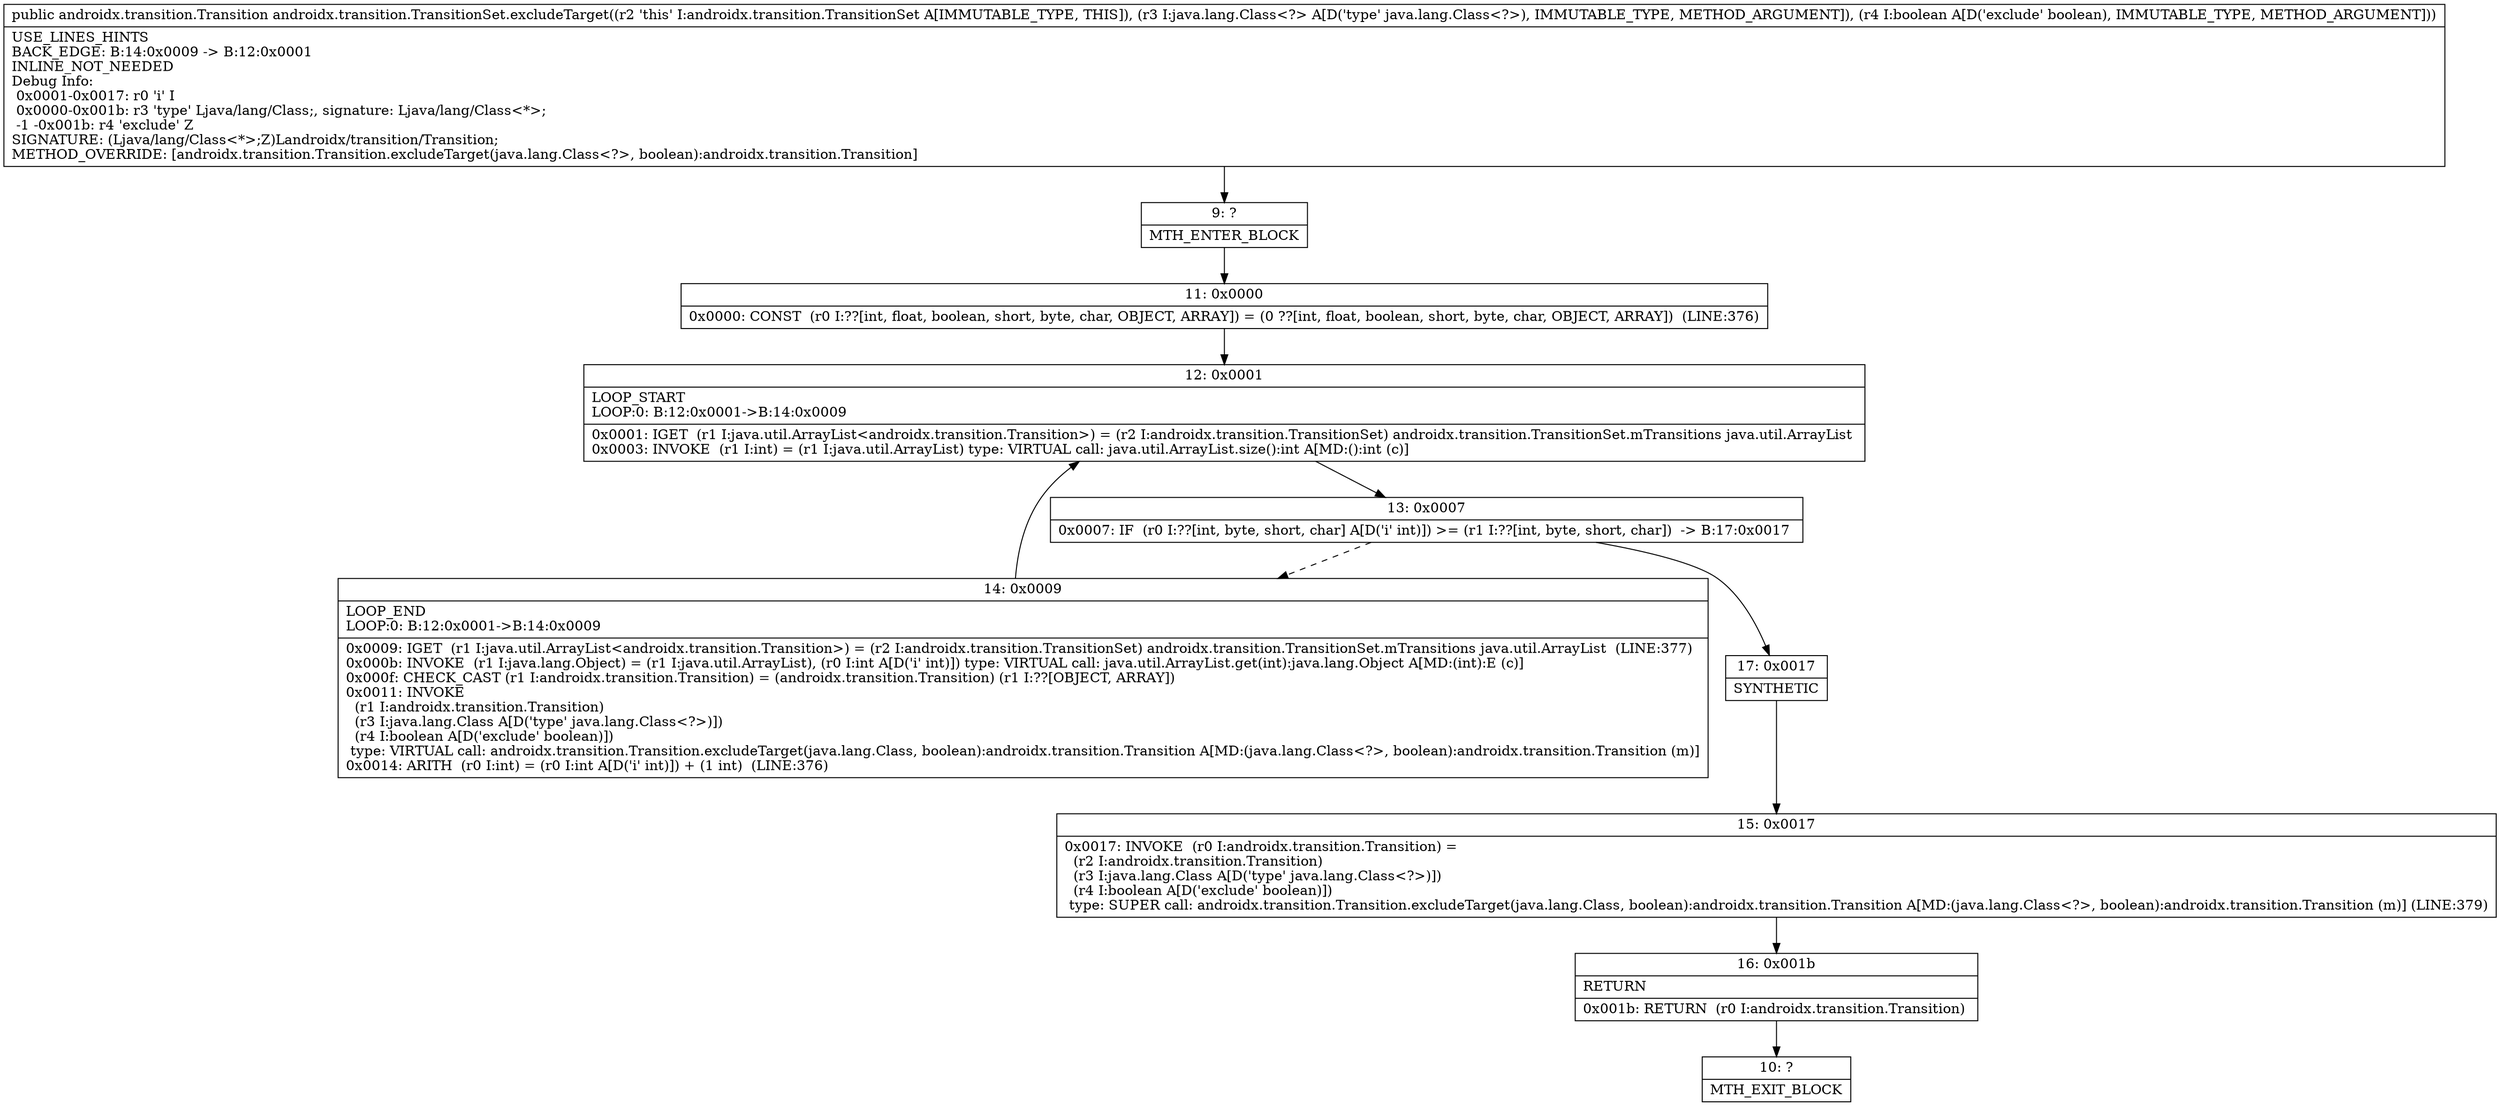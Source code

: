 digraph "CFG forandroidx.transition.TransitionSet.excludeTarget(Ljava\/lang\/Class;Z)Landroidx\/transition\/Transition;" {
Node_9 [shape=record,label="{9\:\ ?|MTH_ENTER_BLOCK\l}"];
Node_11 [shape=record,label="{11\:\ 0x0000|0x0000: CONST  (r0 I:??[int, float, boolean, short, byte, char, OBJECT, ARRAY]) = (0 ??[int, float, boolean, short, byte, char, OBJECT, ARRAY])  (LINE:376)\l}"];
Node_12 [shape=record,label="{12\:\ 0x0001|LOOP_START\lLOOP:0: B:12:0x0001\-\>B:14:0x0009\l|0x0001: IGET  (r1 I:java.util.ArrayList\<androidx.transition.Transition\>) = (r2 I:androidx.transition.TransitionSet) androidx.transition.TransitionSet.mTransitions java.util.ArrayList \l0x0003: INVOKE  (r1 I:int) = (r1 I:java.util.ArrayList) type: VIRTUAL call: java.util.ArrayList.size():int A[MD:():int (c)]\l}"];
Node_13 [shape=record,label="{13\:\ 0x0007|0x0007: IF  (r0 I:??[int, byte, short, char] A[D('i' int)]) \>= (r1 I:??[int, byte, short, char])  \-\> B:17:0x0017 \l}"];
Node_14 [shape=record,label="{14\:\ 0x0009|LOOP_END\lLOOP:0: B:12:0x0001\-\>B:14:0x0009\l|0x0009: IGET  (r1 I:java.util.ArrayList\<androidx.transition.Transition\>) = (r2 I:androidx.transition.TransitionSet) androidx.transition.TransitionSet.mTransitions java.util.ArrayList  (LINE:377)\l0x000b: INVOKE  (r1 I:java.lang.Object) = (r1 I:java.util.ArrayList), (r0 I:int A[D('i' int)]) type: VIRTUAL call: java.util.ArrayList.get(int):java.lang.Object A[MD:(int):E (c)]\l0x000f: CHECK_CAST (r1 I:androidx.transition.Transition) = (androidx.transition.Transition) (r1 I:??[OBJECT, ARRAY]) \l0x0011: INVOKE  \l  (r1 I:androidx.transition.Transition)\l  (r3 I:java.lang.Class A[D('type' java.lang.Class\<?\>)])\l  (r4 I:boolean A[D('exclude' boolean)])\l type: VIRTUAL call: androidx.transition.Transition.excludeTarget(java.lang.Class, boolean):androidx.transition.Transition A[MD:(java.lang.Class\<?\>, boolean):androidx.transition.Transition (m)]\l0x0014: ARITH  (r0 I:int) = (r0 I:int A[D('i' int)]) + (1 int)  (LINE:376)\l}"];
Node_17 [shape=record,label="{17\:\ 0x0017|SYNTHETIC\l}"];
Node_15 [shape=record,label="{15\:\ 0x0017|0x0017: INVOKE  (r0 I:androidx.transition.Transition) = \l  (r2 I:androidx.transition.Transition)\l  (r3 I:java.lang.Class A[D('type' java.lang.Class\<?\>)])\l  (r4 I:boolean A[D('exclude' boolean)])\l type: SUPER call: androidx.transition.Transition.excludeTarget(java.lang.Class, boolean):androidx.transition.Transition A[MD:(java.lang.Class\<?\>, boolean):androidx.transition.Transition (m)] (LINE:379)\l}"];
Node_16 [shape=record,label="{16\:\ 0x001b|RETURN\l|0x001b: RETURN  (r0 I:androidx.transition.Transition) \l}"];
Node_10 [shape=record,label="{10\:\ ?|MTH_EXIT_BLOCK\l}"];
MethodNode[shape=record,label="{public androidx.transition.Transition androidx.transition.TransitionSet.excludeTarget((r2 'this' I:androidx.transition.TransitionSet A[IMMUTABLE_TYPE, THIS]), (r3 I:java.lang.Class\<?\> A[D('type' java.lang.Class\<?\>), IMMUTABLE_TYPE, METHOD_ARGUMENT]), (r4 I:boolean A[D('exclude' boolean), IMMUTABLE_TYPE, METHOD_ARGUMENT]))  | USE_LINES_HINTS\lBACK_EDGE: B:14:0x0009 \-\> B:12:0x0001\lINLINE_NOT_NEEDED\lDebug Info:\l  0x0001\-0x0017: r0 'i' I\l  0x0000\-0x001b: r3 'type' Ljava\/lang\/Class;, signature: Ljava\/lang\/Class\<*\>;\l  \-1 \-0x001b: r4 'exclude' Z\lSIGNATURE: (Ljava\/lang\/Class\<*\>;Z)Landroidx\/transition\/Transition;\lMETHOD_OVERRIDE: [androidx.transition.Transition.excludeTarget(java.lang.Class\<?\>, boolean):androidx.transition.Transition]\l}"];
MethodNode -> Node_9;Node_9 -> Node_11;
Node_11 -> Node_12;
Node_12 -> Node_13;
Node_13 -> Node_14[style=dashed];
Node_13 -> Node_17;
Node_14 -> Node_12;
Node_17 -> Node_15;
Node_15 -> Node_16;
Node_16 -> Node_10;
}


